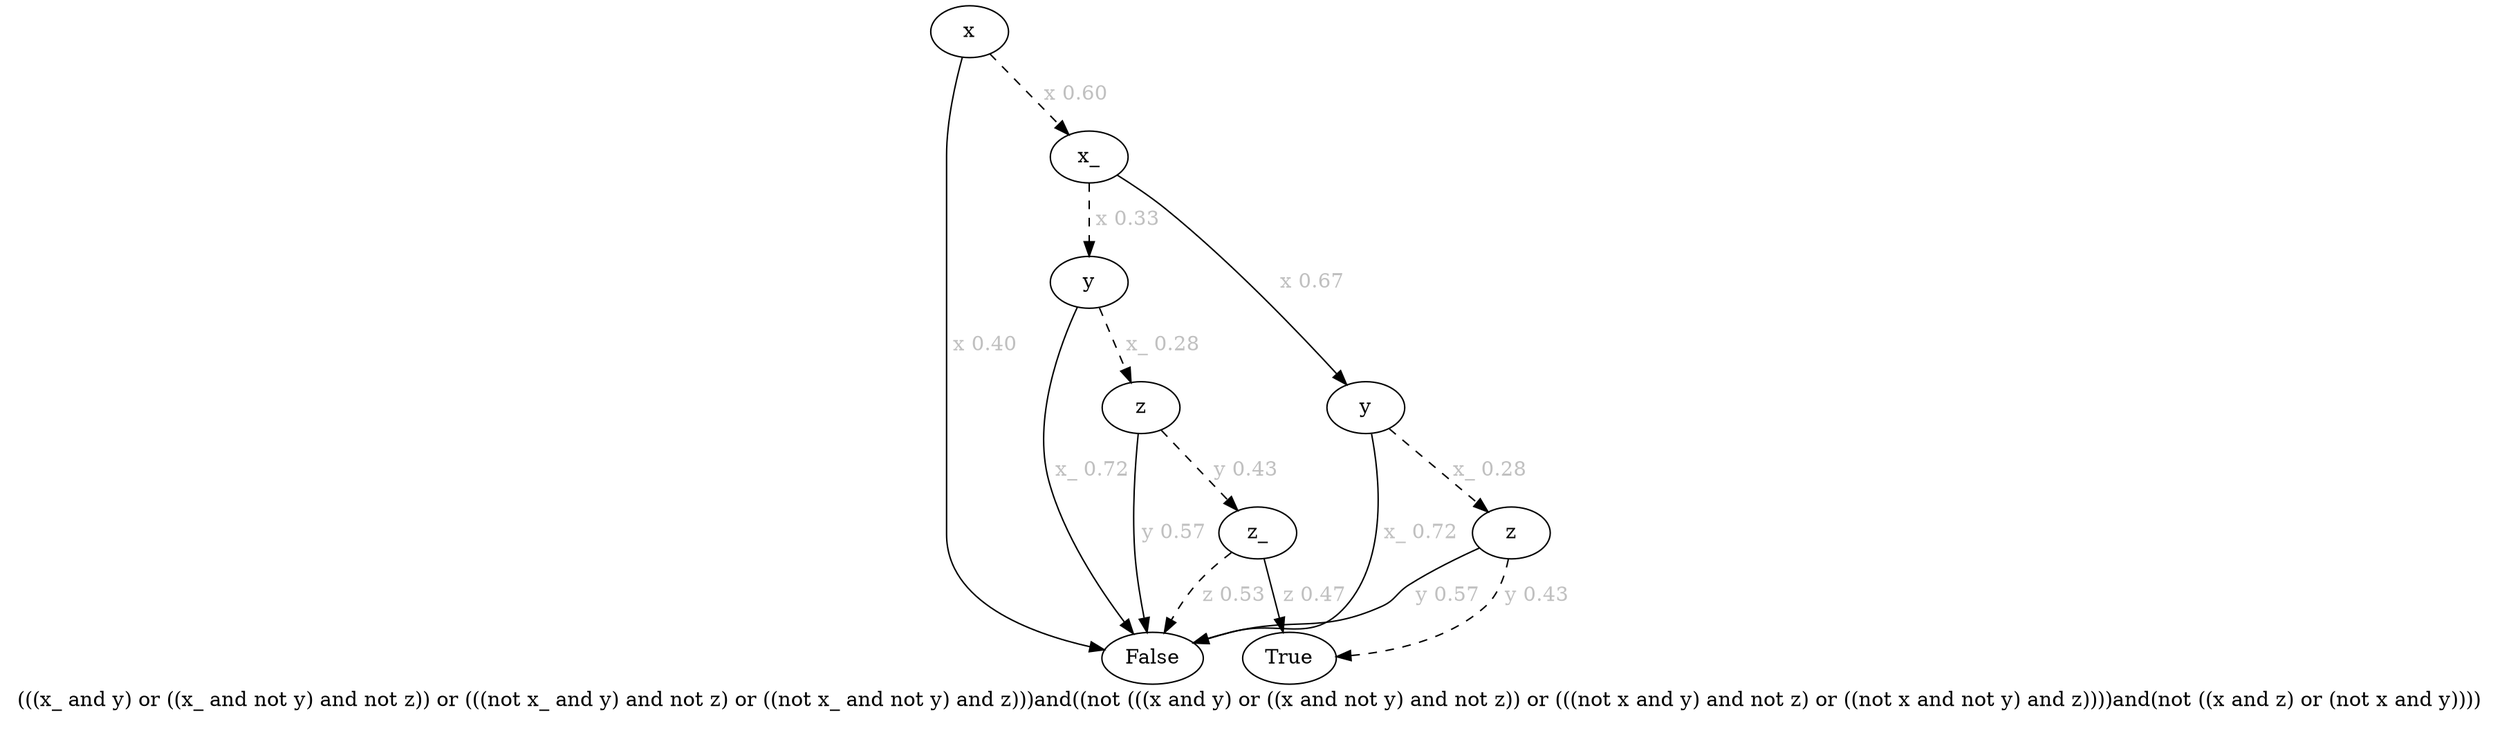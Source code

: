digraph{
label="(((x_ and y) or ((x_ and not y) and not z)) or (((not x_ and y) and not z) or ((not x_ and not y) and z)))and((not (((x and y) or ((x and not y) and not z)) or (((not x and y) and not z) or ((not x and not y) and z))))and(not ((x and z) or (not x and y))))\n\n"
2746076252752[label=x]2746076251312[label="x_
"]
2746076252752 -> 2746076251312[style=dashed label=" x 0.60\n" fontcolor = gray]
2746076255952[label="y
"]
2746076251312 -> 2746076255952[style=dashed label=" x 0.33\n" fontcolor = gray]
2746076250512[label="z
"]
2746076255952 -> 2746076250512[style=dashed label=" x_ 0.28\n" fontcolor = gray]
2746076374000[label="z_
"]
2746076250512 -> 2746076374000[style=dashed label=" y 0.43\n" fontcolor = gray]
2746076254352[label="False
"]
2746076374000 -> 2746076254352[style=dashed label=" z 0.53\n" fontcolor = gray]
2746076253712[label="True
"]
2746076374000 -> 2746076253712 [label=" z 0.47\n" fontcolor = gray]
2746076254352[label="False
"]
2746076250512 -> 2746076254352 [label=" y 0.57\n" fontcolor = gray]
2746076254352[label="False
"]
2746076255952 -> 2746076254352 [label=" x_ 0.72\n" fontcolor = gray]
2746076253872[label="y
"]
2746076251312 -> 2746076253872 [label=" x 0.67\n" fontcolor = gray]
2746076371760[label="z
"]
2746076253872 -> 2746076371760[style=dashed label=" x_ 0.28\n" fontcolor = gray]
2746076253712[label="True
"]
2746076371760 -> 2746076253712[style=dashed label=" y 0.43\n" fontcolor = gray]
2746076254352[label="False
"]
2746076371760 -> 2746076254352 [label=" y 0.57\n" fontcolor = gray]
2746076254352[label="False
"]
2746076253872 -> 2746076254352 [label=" x_ 0.72\n" fontcolor = gray]
2746076254352[label="False
"]
2746076252752 -> 2746076254352 [label=" x 0.40\n" fontcolor = gray]
}